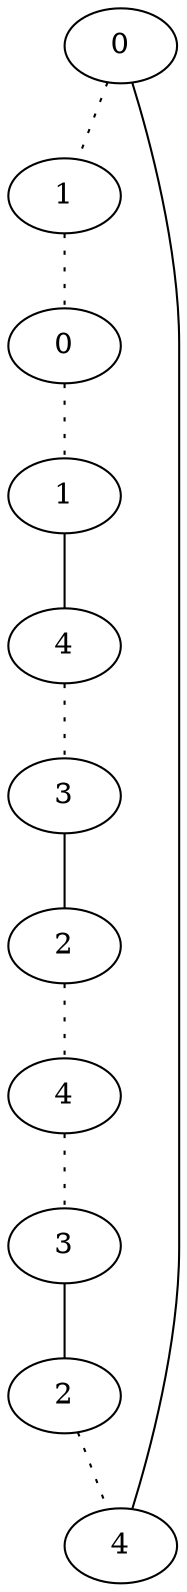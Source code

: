graph {
a0[label=0];
a1[label=1];
a2[label=0];
a3[label=1];
a4[label=4];
a5[label=3];
a6[label=2];
a7[label=4];
a8[label=3];
a9[label=2];
a10[label=4];
a0 -- a1 [style=dotted];
a0 -- a10;
a1 -- a2 [style=dotted];
a2 -- a3 [style=dotted];
a3 -- a4;
a4 -- a5 [style=dotted];
a5 -- a6;
a6 -- a7 [style=dotted];
a7 -- a8 [style=dotted];
a8 -- a9;
a9 -- a10 [style=dotted];
}
